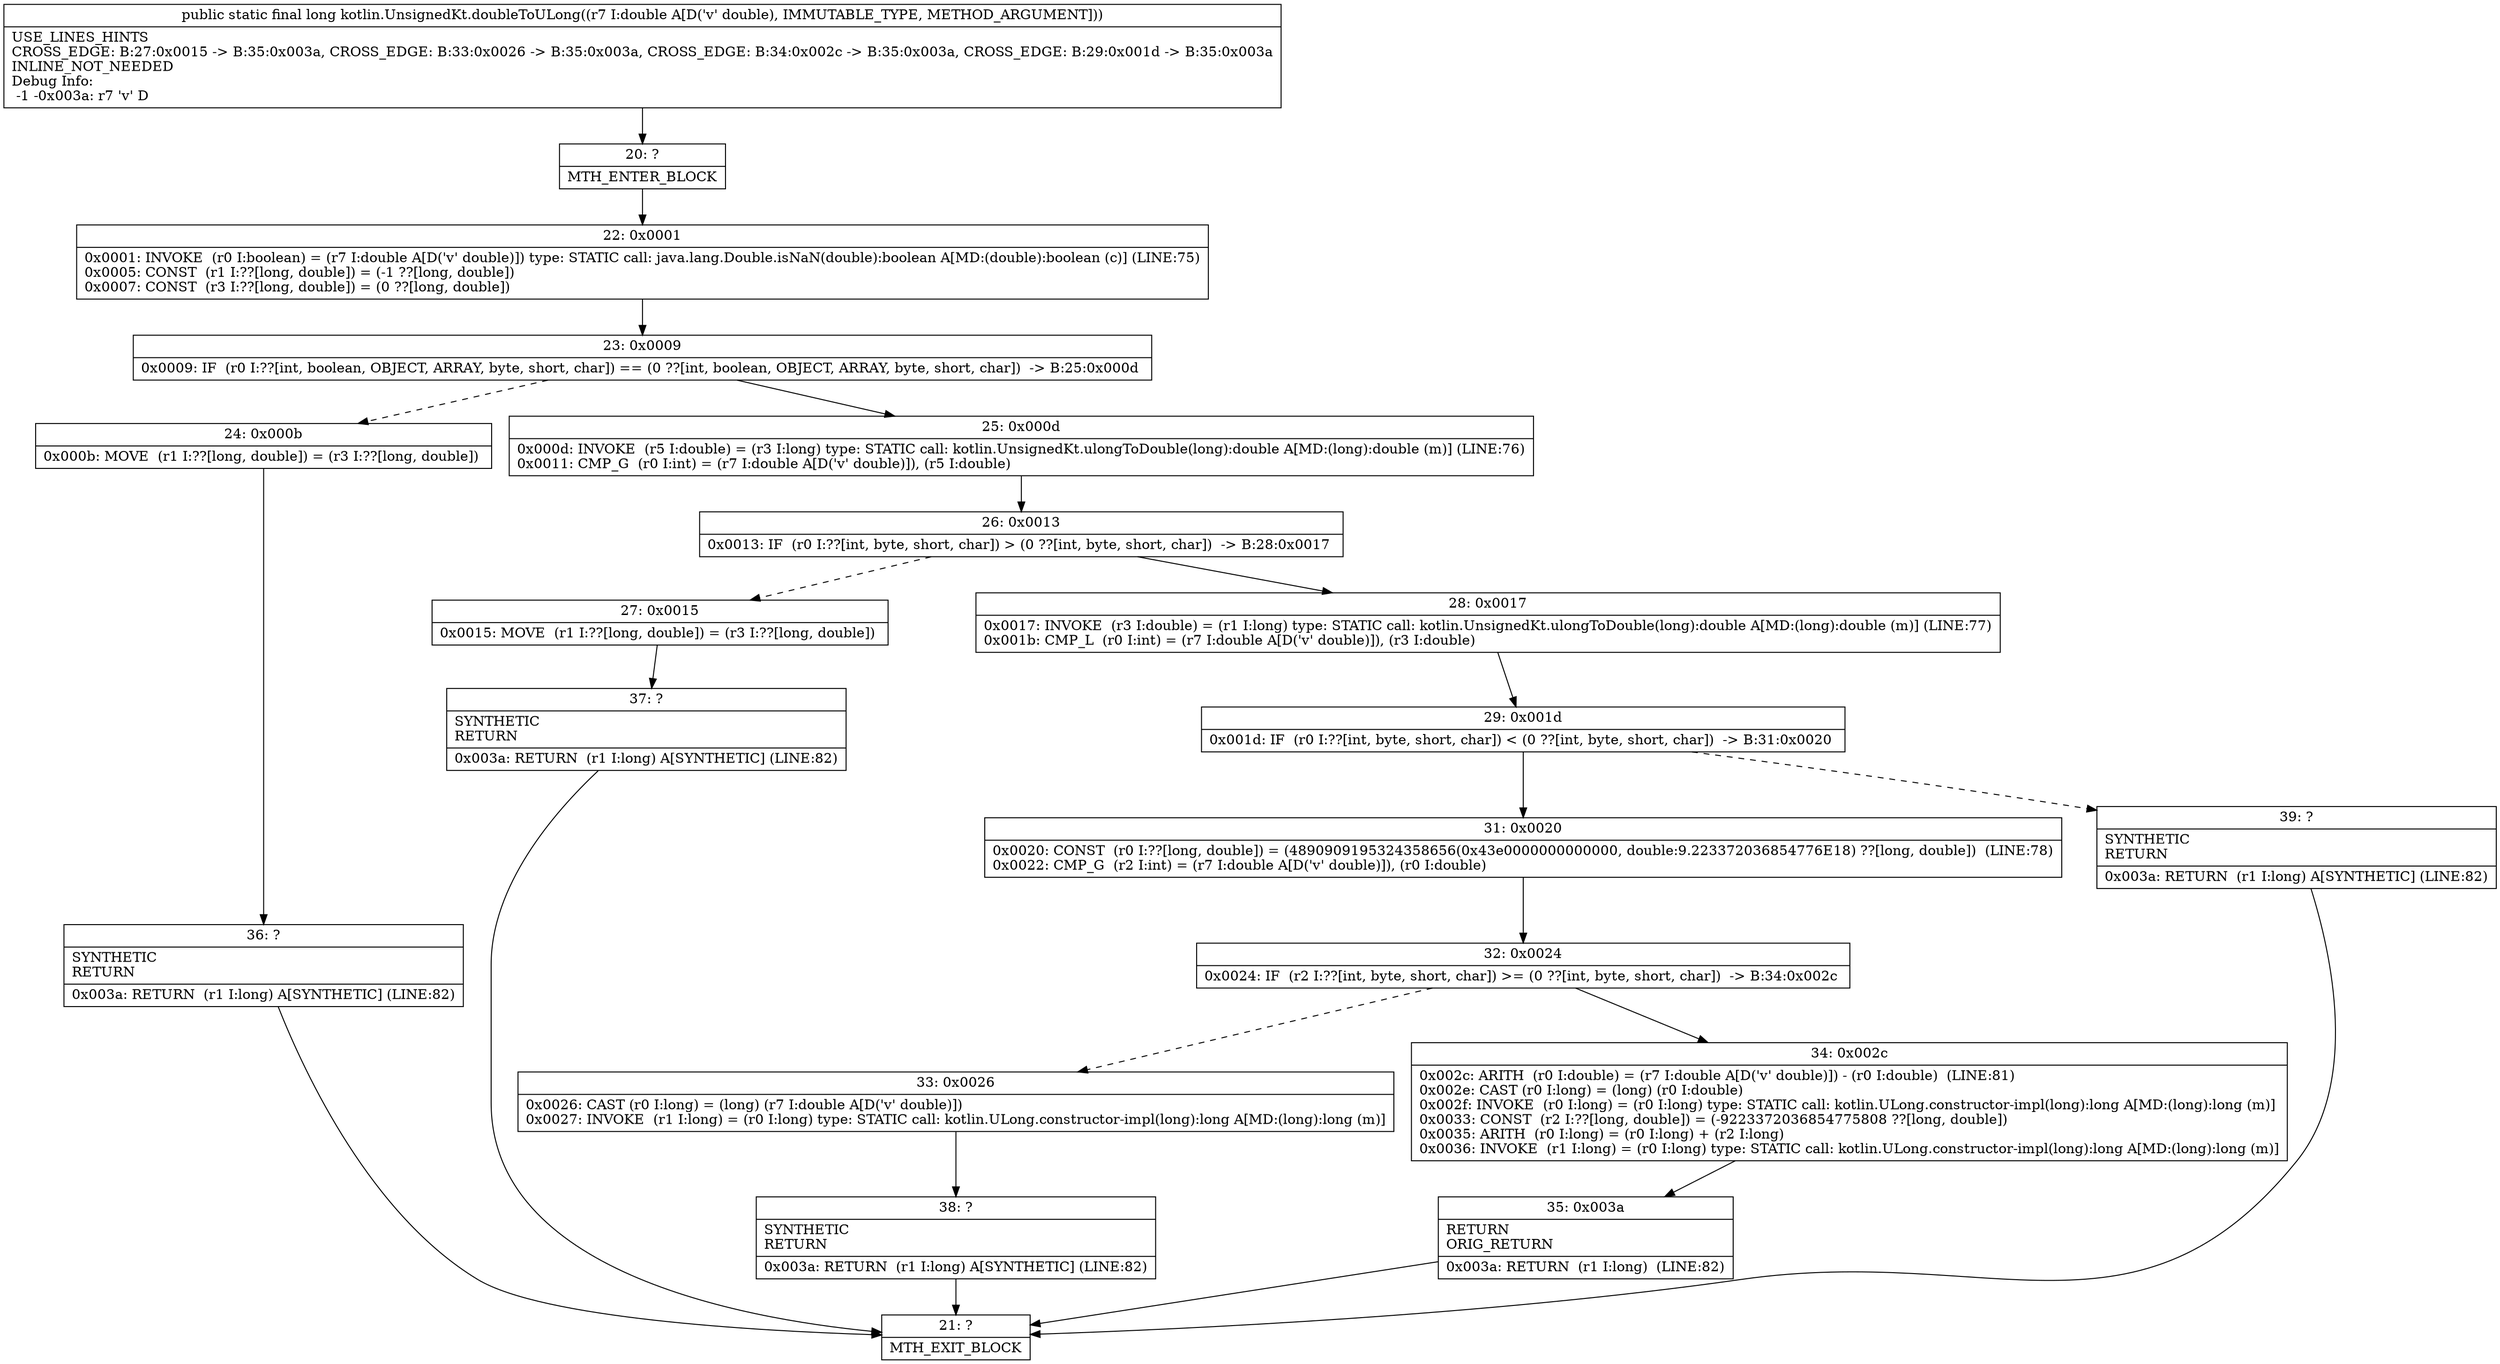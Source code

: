digraph "CFG forkotlin.UnsignedKt.doubleToULong(D)J" {
Node_20 [shape=record,label="{20\:\ ?|MTH_ENTER_BLOCK\l}"];
Node_22 [shape=record,label="{22\:\ 0x0001|0x0001: INVOKE  (r0 I:boolean) = (r7 I:double A[D('v' double)]) type: STATIC call: java.lang.Double.isNaN(double):boolean A[MD:(double):boolean (c)] (LINE:75)\l0x0005: CONST  (r1 I:??[long, double]) = (\-1 ??[long, double]) \l0x0007: CONST  (r3 I:??[long, double]) = (0 ??[long, double]) \l}"];
Node_23 [shape=record,label="{23\:\ 0x0009|0x0009: IF  (r0 I:??[int, boolean, OBJECT, ARRAY, byte, short, char]) == (0 ??[int, boolean, OBJECT, ARRAY, byte, short, char])  \-\> B:25:0x000d \l}"];
Node_24 [shape=record,label="{24\:\ 0x000b|0x000b: MOVE  (r1 I:??[long, double]) = (r3 I:??[long, double]) \l}"];
Node_36 [shape=record,label="{36\:\ ?|SYNTHETIC\lRETURN\l|0x003a: RETURN  (r1 I:long) A[SYNTHETIC] (LINE:82)\l}"];
Node_21 [shape=record,label="{21\:\ ?|MTH_EXIT_BLOCK\l}"];
Node_25 [shape=record,label="{25\:\ 0x000d|0x000d: INVOKE  (r5 I:double) = (r3 I:long) type: STATIC call: kotlin.UnsignedKt.ulongToDouble(long):double A[MD:(long):double (m)] (LINE:76)\l0x0011: CMP_G  (r0 I:int) = (r7 I:double A[D('v' double)]), (r5 I:double) \l}"];
Node_26 [shape=record,label="{26\:\ 0x0013|0x0013: IF  (r0 I:??[int, byte, short, char]) \> (0 ??[int, byte, short, char])  \-\> B:28:0x0017 \l}"];
Node_27 [shape=record,label="{27\:\ 0x0015|0x0015: MOVE  (r1 I:??[long, double]) = (r3 I:??[long, double]) \l}"];
Node_37 [shape=record,label="{37\:\ ?|SYNTHETIC\lRETURN\l|0x003a: RETURN  (r1 I:long) A[SYNTHETIC] (LINE:82)\l}"];
Node_28 [shape=record,label="{28\:\ 0x0017|0x0017: INVOKE  (r3 I:double) = (r1 I:long) type: STATIC call: kotlin.UnsignedKt.ulongToDouble(long):double A[MD:(long):double (m)] (LINE:77)\l0x001b: CMP_L  (r0 I:int) = (r7 I:double A[D('v' double)]), (r3 I:double) \l}"];
Node_29 [shape=record,label="{29\:\ 0x001d|0x001d: IF  (r0 I:??[int, byte, short, char]) \< (0 ??[int, byte, short, char])  \-\> B:31:0x0020 \l}"];
Node_31 [shape=record,label="{31\:\ 0x0020|0x0020: CONST  (r0 I:??[long, double]) = (4890909195324358656(0x43e0000000000000, double:9.223372036854776E18) ??[long, double])  (LINE:78)\l0x0022: CMP_G  (r2 I:int) = (r7 I:double A[D('v' double)]), (r0 I:double) \l}"];
Node_32 [shape=record,label="{32\:\ 0x0024|0x0024: IF  (r2 I:??[int, byte, short, char]) \>= (0 ??[int, byte, short, char])  \-\> B:34:0x002c \l}"];
Node_33 [shape=record,label="{33\:\ 0x0026|0x0026: CAST (r0 I:long) = (long) (r7 I:double A[D('v' double)]) \l0x0027: INVOKE  (r1 I:long) = (r0 I:long) type: STATIC call: kotlin.ULong.constructor\-impl(long):long A[MD:(long):long (m)]\l}"];
Node_38 [shape=record,label="{38\:\ ?|SYNTHETIC\lRETURN\l|0x003a: RETURN  (r1 I:long) A[SYNTHETIC] (LINE:82)\l}"];
Node_34 [shape=record,label="{34\:\ 0x002c|0x002c: ARITH  (r0 I:double) = (r7 I:double A[D('v' double)]) \- (r0 I:double)  (LINE:81)\l0x002e: CAST (r0 I:long) = (long) (r0 I:double) \l0x002f: INVOKE  (r0 I:long) = (r0 I:long) type: STATIC call: kotlin.ULong.constructor\-impl(long):long A[MD:(long):long (m)]\l0x0033: CONST  (r2 I:??[long, double]) = (\-9223372036854775808 ??[long, double]) \l0x0035: ARITH  (r0 I:long) = (r0 I:long) + (r2 I:long) \l0x0036: INVOKE  (r1 I:long) = (r0 I:long) type: STATIC call: kotlin.ULong.constructor\-impl(long):long A[MD:(long):long (m)]\l}"];
Node_35 [shape=record,label="{35\:\ 0x003a|RETURN\lORIG_RETURN\l|0x003a: RETURN  (r1 I:long)  (LINE:82)\l}"];
Node_39 [shape=record,label="{39\:\ ?|SYNTHETIC\lRETURN\l|0x003a: RETURN  (r1 I:long) A[SYNTHETIC] (LINE:82)\l}"];
MethodNode[shape=record,label="{public static final long kotlin.UnsignedKt.doubleToULong((r7 I:double A[D('v' double), IMMUTABLE_TYPE, METHOD_ARGUMENT]))  | USE_LINES_HINTS\lCROSS_EDGE: B:27:0x0015 \-\> B:35:0x003a, CROSS_EDGE: B:33:0x0026 \-\> B:35:0x003a, CROSS_EDGE: B:34:0x002c \-\> B:35:0x003a, CROSS_EDGE: B:29:0x001d \-\> B:35:0x003a\lINLINE_NOT_NEEDED\lDebug Info:\l  \-1 \-0x003a: r7 'v' D\l}"];
MethodNode -> Node_20;Node_20 -> Node_22;
Node_22 -> Node_23;
Node_23 -> Node_24[style=dashed];
Node_23 -> Node_25;
Node_24 -> Node_36;
Node_36 -> Node_21;
Node_25 -> Node_26;
Node_26 -> Node_27[style=dashed];
Node_26 -> Node_28;
Node_27 -> Node_37;
Node_37 -> Node_21;
Node_28 -> Node_29;
Node_29 -> Node_31;
Node_29 -> Node_39[style=dashed];
Node_31 -> Node_32;
Node_32 -> Node_33[style=dashed];
Node_32 -> Node_34;
Node_33 -> Node_38;
Node_38 -> Node_21;
Node_34 -> Node_35;
Node_35 -> Node_21;
Node_39 -> Node_21;
}

